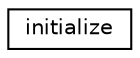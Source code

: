 digraph "Graphical Class Hierarchy"
{
  edge [fontname="Helvetica",fontsize="10",labelfontname="Helvetica",labelfontsize="10"];
  node [fontname="Helvetica",fontsize="10",shape=record];
  rankdir="LR";
  Node1 [label="initialize",height=0.2,width=0.4,color="black", fillcolor="white", style="filled",URL="$classinitialize.html",tooltip="class initilalize. "];
}
